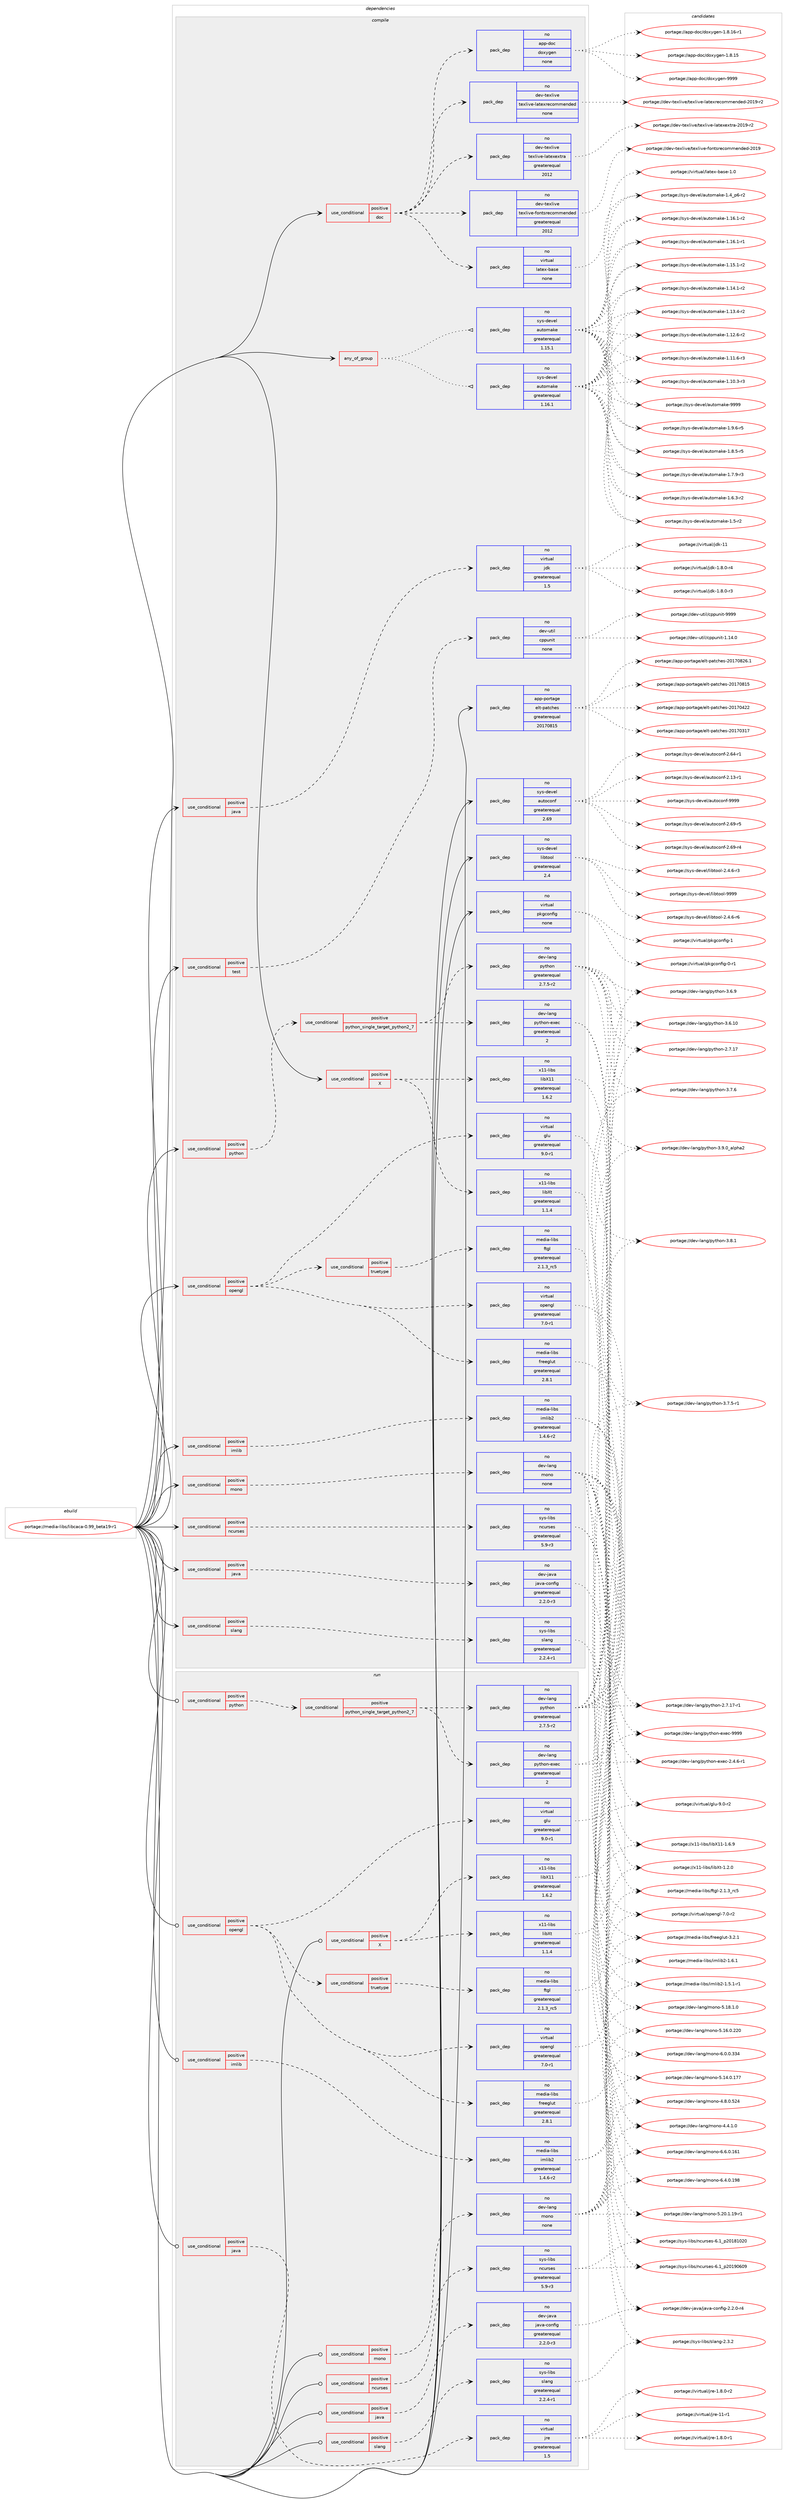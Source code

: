 digraph prolog {

# *************
# Graph options
# *************

newrank=true;
concentrate=true;
compound=true;
graph [rankdir=LR,fontname=Helvetica,fontsize=10,ranksep=1.5];#, ranksep=2.5, nodesep=0.2];
edge  [arrowhead=vee];
node  [fontname=Helvetica,fontsize=10];

# **********
# The ebuild
# **********

subgraph cluster_leftcol {
color=gray;
label=<<i>ebuild</i>>;
id [label="portage://media-libs/libcaca-0.99_beta19-r1", color=red, width=4, href="../media-libs/libcaca-0.99_beta19-r1.svg"];
}

# ****************
# The dependencies
# ****************

subgraph cluster_midcol {
color=gray;
label=<<i>dependencies</i>>;
subgraph cluster_compile {
fillcolor="#eeeeee";
style=filled;
label=<<i>compile</i>>;
subgraph any3139 {
dependency212380 [label=<<TABLE BORDER="0" CELLBORDER="1" CELLSPACING="0" CELLPADDING="4"><TR><TD CELLPADDING="10">any_of_group</TD></TR></TABLE>>, shape=none, color=red];subgraph pack160550 {
dependency212381 [label=<<TABLE BORDER="0" CELLBORDER="1" CELLSPACING="0" CELLPADDING="4" WIDTH="220"><TR><TD ROWSPAN="6" CELLPADDING="30">pack_dep</TD></TR><TR><TD WIDTH="110">no</TD></TR><TR><TD>sys-devel</TD></TR><TR><TD>automake</TD></TR><TR><TD>greaterequal</TD></TR><TR><TD>1.16.1</TD></TR></TABLE>>, shape=none, color=blue];
}
dependency212380:e -> dependency212381:w [weight=20,style="dotted",arrowhead="oinv"];
subgraph pack160551 {
dependency212382 [label=<<TABLE BORDER="0" CELLBORDER="1" CELLSPACING="0" CELLPADDING="4" WIDTH="220"><TR><TD ROWSPAN="6" CELLPADDING="30">pack_dep</TD></TR><TR><TD WIDTH="110">no</TD></TR><TR><TD>sys-devel</TD></TR><TR><TD>automake</TD></TR><TR><TD>greaterequal</TD></TR><TR><TD>1.15.1</TD></TR></TABLE>>, shape=none, color=blue];
}
dependency212380:e -> dependency212382:w [weight=20,style="dotted",arrowhead="oinv"];
}
id:e -> dependency212380:w [weight=20,style="solid",arrowhead="vee"];
subgraph cond48527 {
dependency212383 [label=<<TABLE BORDER="0" CELLBORDER="1" CELLSPACING="0" CELLPADDING="4"><TR><TD ROWSPAN="3" CELLPADDING="10">use_conditional</TD></TR><TR><TD>positive</TD></TR><TR><TD>X</TD></TR></TABLE>>, shape=none, color=red];
subgraph pack160552 {
dependency212384 [label=<<TABLE BORDER="0" CELLBORDER="1" CELLSPACING="0" CELLPADDING="4" WIDTH="220"><TR><TD ROWSPAN="6" CELLPADDING="30">pack_dep</TD></TR><TR><TD WIDTH="110">no</TD></TR><TR><TD>x11-libs</TD></TR><TR><TD>libX11</TD></TR><TR><TD>greaterequal</TD></TR><TR><TD>1.6.2</TD></TR></TABLE>>, shape=none, color=blue];
}
dependency212383:e -> dependency212384:w [weight=20,style="dashed",arrowhead="vee"];
subgraph pack160553 {
dependency212385 [label=<<TABLE BORDER="0" CELLBORDER="1" CELLSPACING="0" CELLPADDING="4" WIDTH="220"><TR><TD ROWSPAN="6" CELLPADDING="30">pack_dep</TD></TR><TR><TD WIDTH="110">no</TD></TR><TR><TD>x11-libs</TD></TR><TR><TD>libXt</TD></TR><TR><TD>greaterequal</TD></TR><TR><TD>1.1.4</TD></TR></TABLE>>, shape=none, color=blue];
}
dependency212383:e -> dependency212385:w [weight=20,style="dashed",arrowhead="vee"];
}
id:e -> dependency212383:w [weight=20,style="solid",arrowhead="vee"];
subgraph cond48528 {
dependency212386 [label=<<TABLE BORDER="0" CELLBORDER="1" CELLSPACING="0" CELLPADDING="4"><TR><TD ROWSPAN="3" CELLPADDING="10">use_conditional</TD></TR><TR><TD>positive</TD></TR><TR><TD>doc</TD></TR></TABLE>>, shape=none, color=red];
subgraph pack160554 {
dependency212387 [label=<<TABLE BORDER="0" CELLBORDER="1" CELLSPACING="0" CELLPADDING="4" WIDTH="220"><TR><TD ROWSPAN="6" CELLPADDING="30">pack_dep</TD></TR><TR><TD WIDTH="110">no</TD></TR><TR><TD>app-doc</TD></TR><TR><TD>doxygen</TD></TR><TR><TD>none</TD></TR><TR><TD></TD></TR></TABLE>>, shape=none, color=blue];
}
dependency212386:e -> dependency212387:w [weight=20,style="dashed",arrowhead="vee"];
subgraph pack160555 {
dependency212388 [label=<<TABLE BORDER="0" CELLBORDER="1" CELLSPACING="0" CELLPADDING="4" WIDTH="220"><TR><TD ROWSPAN="6" CELLPADDING="30">pack_dep</TD></TR><TR><TD WIDTH="110">no</TD></TR><TR><TD>virtual</TD></TR><TR><TD>latex-base</TD></TR><TR><TD>none</TD></TR><TR><TD></TD></TR></TABLE>>, shape=none, color=blue];
}
dependency212386:e -> dependency212388:w [weight=20,style="dashed",arrowhead="vee"];
subgraph pack160556 {
dependency212389 [label=<<TABLE BORDER="0" CELLBORDER="1" CELLSPACING="0" CELLPADDING="4" WIDTH="220"><TR><TD ROWSPAN="6" CELLPADDING="30">pack_dep</TD></TR><TR><TD WIDTH="110">no</TD></TR><TR><TD>dev-texlive</TD></TR><TR><TD>texlive-fontsrecommended</TD></TR><TR><TD>greaterequal</TD></TR><TR><TD>2012</TD></TR></TABLE>>, shape=none, color=blue];
}
dependency212386:e -> dependency212389:w [weight=20,style="dashed",arrowhead="vee"];
subgraph pack160557 {
dependency212390 [label=<<TABLE BORDER="0" CELLBORDER="1" CELLSPACING="0" CELLPADDING="4" WIDTH="220"><TR><TD ROWSPAN="6" CELLPADDING="30">pack_dep</TD></TR><TR><TD WIDTH="110">no</TD></TR><TR><TD>dev-texlive</TD></TR><TR><TD>texlive-latexextra</TD></TR><TR><TD>greaterequal</TD></TR><TR><TD>2012</TD></TR></TABLE>>, shape=none, color=blue];
}
dependency212386:e -> dependency212390:w [weight=20,style="dashed",arrowhead="vee"];
subgraph pack160558 {
dependency212391 [label=<<TABLE BORDER="0" CELLBORDER="1" CELLSPACING="0" CELLPADDING="4" WIDTH="220"><TR><TD ROWSPAN="6" CELLPADDING="30">pack_dep</TD></TR><TR><TD WIDTH="110">no</TD></TR><TR><TD>dev-texlive</TD></TR><TR><TD>texlive-latexrecommended</TD></TR><TR><TD>none</TD></TR><TR><TD></TD></TR></TABLE>>, shape=none, color=blue];
}
dependency212386:e -> dependency212391:w [weight=20,style="dashed",arrowhead="vee"];
}
id:e -> dependency212386:w [weight=20,style="solid",arrowhead="vee"];
subgraph cond48529 {
dependency212392 [label=<<TABLE BORDER="0" CELLBORDER="1" CELLSPACING="0" CELLPADDING="4"><TR><TD ROWSPAN="3" CELLPADDING="10">use_conditional</TD></TR><TR><TD>positive</TD></TR><TR><TD>imlib</TD></TR></TABLE>>, shape=none, color=red];
subgraph pack160559 {
dependency212393 [label=<<TABLE BORDER="0" CELLBORDER="1" CELLSPACING="0" CELLPADDING="4" WIDTH="220"><TR><TD ROWSPAN="6" CELLPADDING="30">pack_dep</TD></TR><TR><TD WIDTH="110">no</TD></TR><TR><TD>media-libs</TD></TR><TR><TD>imlib2</TD></TR><TR><TD>greaterequal</TD></TR><TR><TD>1.4.6-r2</TD></TR></TABLE>>, shape=none, color=blue];
}
dependency212392:e -> dependency212393:w [weight=20,style="dashed",arrowhead="vee"];
}
id:e -> dependency212392:w [weight=20,style="solid",arrowhead="vee"];
subgraph cond48530 {
dependency212394 [label=<<TABLE BORDER="0" CELLBORDER="1" CELLSPACING="0" CELLPADDING="4"><TR><TD ROWSPAN="3" CELLPADDING="10">use_conditional</TD></TR><TR><TD>positive</TD></TR><TR><TD>java</TD></TR></TABLE>>, shape=none, color=red];
subgraph pack160560 {
dependency212395 [label=<<TABLE BORDER="0" CELLBORDER="1" CELLSPACING="0" CELLPADDING="4" WIDTH="220"><TR><TD ROWSPAN="6" CELLPADDING="30">pack_dep</TD></TR><TR><TD WIDTH="110">no</TD></TR><TR><TD>dev-java</TD></TR><TR><TD>java-config</TD></TR><TR><TD>greaterequal</TD></TR><TR><TD>2.2.0-r3</TD></TR></TABLE>>, shape=none, color=blue];
}
dependency212394:e -> dependency212395:w [weight=20,style="dashed",arrowhead="vee"];
}
id:e -> dependency212394:w [weight=20,style="solid",arrowhead="vee"];
subgraph cond48531 {
dependency212396 [label=<<TABLE BORDER="0" CELLBORDER="1" CELLSPACING="0" CELLPADDING="4"><TR><TD ROWSPAN="3" CELLPADDING="10">use_conditional</TD></TR><TR><TD>positive</TD></TR><TR><TD>java</TD></TR></TABLE>>, shape=none, color=red];
subgraph pack160561 {
dependency212397 [label=<<TABLE BORDER="0" CELLBORDER="1" CELLSPACING="0" CELLPADDING="4" WIDTH="220"><TR><TD ROWSPAN="6" CELLPADDING="30">pack_dep</TD></TR><TR><TD WIDTH="110">no</TD></TR><TR><TD>virtual</TD></TR><TR><TD>jdk</TD></TR><TR><TD>greaterequal</TD></TR><TR><TD>1.5</TD></TR></TABLE>>, shape=none, color=blue];
}
dependency212396:e -> dependency212397:w [weight=20,style="dashed",arrowhead="vee"];
}
id:e -> dependency212396:w [weight=20,style="solid",arrowhead="vee"];
subgraph cond48532 {
dependency212398 [label=<<TABLE BORDER="0" CELLBORDER="1" CELLSPACING="0" CELLPADDING="4"><TR><TD ROWSPAN="3" CELLPADDING="10">use_conditional</TD></TR><TR><TD>positive</TD></TR><TR><TD>mono</TD></TR></TABLE>>, shape=none, color=red];
subgraph pack160562 {
dependency212399 [label=<<TABLE BORDER="0" CELLBORDER="1" CELLSPACING="0" CELLPADDING="4" WIDTH="220"><TR><TD ROWSPAN="6" CELLPADDING="30">pack_dep</TD></TR><TR><TD WIDTH="110">no</TD></TR><TR><TD>dev-lang</TD></TR><TR><TD>mono</TD></TR><TR><TD>none</TD></TR><TR><TD></TD></TR></TABLE>>, shape=none, color=blue];
}
dependency212398:e -> dependency212399:w [weight=20,style="dashed",arrowhead="vee"];
}
id:e -> dependency212398:w [weight=20,style="solid",arrowhead="vee"];
subgraph cond48533 {
dependency212400 [label=<<TABLE BORDER="0" CELLBORDER="1" CELLSPACING="0" CELLPADDING="4"><TR><TD ROWSPAN="3" CELLPADDING="10">use_conditional</TD></TR><TR><TD>positive</TD></TR><TR><TD>ncurses</TD></TR></TABLE>>, shape=none, color=red];
subgraph pack160563 {
dependency212401 [label=<<TABLE BORDER="0" CELLBORDER="1" CELLSPACING="0" CELLPADDING="4" WIDTH="220"><TR><TD ROWSPAN="6" CELLPADDING="30">pack_dep</TD></TR><TR><TD WIDTH="110">no</TD></TR><TR><TD>sys-libs</TD></TR><TR><TD>ncurses</TD></TR><TR><TD>greaterequal</TD></TR><TR><TD>5.9-r3</TD></TR></TABLE>>, shape=none, color=blue];
}
dependency212400:e -> dependency212401:w [weight=20,style="dashed",arrowhead="vee"];
}
id:e -> dependency212400:w [weight=20,style="solid",arrowhead="vee"];
subgraph cond48534 {
dependency212402 [label=<<TABLE BORDER="0" CELLBORDER="1" CELLSPACING="0" CELLPADDING="4"><TR><TD ROWSPAN="3" CELLPADDING="10">use_conditional</TD></TR><TR><TD>positive</TD></TR><TR><TD>opengl</TD></TR></TABLE>>, shape=none, color=red];
subgraph pack160564 {
dependency212403 [label=<<TABLE BORDER="0" CELLBORDER="1" CELLSPACING="0" CELLPADDING="4" WIDTH="220"><TR><TD ROWSPAN="6" CELLPADDING="30">pack_dep</TD></TR><TR><TD WIDTH="110">no</TD></TR><TR><TD>virtual</TD></TR><TR><TD>glu</TD></TR><TR><TD>greaterequal</TD></TR><TR><TD>9.0-r1</TD></TR></TABLE>>, shape=none, color=blue];
}
dependency212402:e -> dependency212403:w [weight=20,style="dashed",arrowhead="vee"];
subgraph pack160565 {
dependency212404 [label=<<TABLE BORDER="0" CELLBORDER="1" CELLSPACING="0" CELLPADDING="4" WIDTH="220"><TR><TD ROWSPAN="6" CELLPADDING="30">pack_dep</TD></TR><TR><TD WIDTH="110">no</TD></TR><TR><TD>virtual</TD></TR><TR><TD>opengl</TD></TR><TR><TD>greaterequal</TD></TR><TR><TD>7.0-r1</TD></TR></TABLE>>, shape=none, color=blue];
}
dependency212402:e -> dependency212404:w [weight=20,style="dashed",arrowhead="vee"];
subgraph pack160566 {
dependency212405 [label=<<TABLE BORDER="0" CELLBORDER="1" CELLSPACING="0" CELLPADDING="4" WIDTH="220"><TR><TD ROWSPAN="6" CELLPADDING="30">pack_dep</TD></TR><TR><TD WIDTH="110">no</TD></TR><TR><TD>media-libs</TD></TR><TR><TD>freeglut</TD></TR><TR><TD>greaterequal</TD></TR><TR><TD>2.8.1</TD></TR></TABLE>>, shape=none, color=blue];
}
dependency212402:e -> dependency212405:w [weight=20,style="dashed",arrowhead="vee"];
subgraph cond48535 {
dependency212406 [label=<<TABLE BORDER="0" CELLBORDER="1" CELLSPACING="0" CELLPADDING="4"><TR><TD ROWSPAN="3" CELLPADDING="10">use_conditional</TD></TR><TR><TD>positive</TD></TR><TR><TD>truetype</TD></TR></TABLE>>, shape=none, color=red];
subgraph pack160567 {
dependency212407 [label=<<TABLE BORDER="0" CELLBORDER="1" CELLSPACING="0" CELLPADDING="4" WIDTH="220"><TR><TD ROWSPAN="6" CELLPADDING="30">pack_dep</TD></TR><TR><TD WIDTH="110">no</TD></TR><TR><TD>media-libs</TD></TR><TR><TD>ftgl</TD></TR><TR><TD>greaterequal</TD></TR><TR><TD>2.1.3_rc5</TD></TR></TABLE>>, shape=none, color=blue];
}
dependency212406:e -> dependency212407:w [weight=20,style="dashed",arrowhead="vee"];
}
dependency212402:e -> dependency212406:w [weight=20,style="dashed",arrowhead="vee"];
}
id:e -> dependency212402:w [weight=20,style="solid",arrowhead="vee"];
subgraph cond48536 {
dependency212408 [label=<<TABLE BORDER="0" CELLBORDER="1" CELLSPACING="0" CELLPADDING="4"><TR><TD ROWSPAN="3" CELLPADDING="10">use_conditional</TD></TR><TR><TD>positive</TD></TR><TR><TD>python</TD></TR></TABLE>>, shape=none, color=red];
subgraph cond48537 {
dependency212409 [label=<<TABLE BORDER="0" CELLBORDER="1" CELLSPACING="0" CELLPADDING="4"><TR><TD ROWSPAN="3" CELLPADDING="10">use_conditional</TD></TR><TR><TD>positive</TD></TR><TR><TD>python_single_target_python2_7</TD></TR></TABLE>>, shape=none, color=red];
subgraph pack160568 {
dependency212410 [label=<<TABLE BORDER="0" CELLBORDER="1" CELLSPACING="0" CELLPADDING="4" WIDTH="220"><TR><TD ROWSPAN="6" CELLPADDING="30">pack_dep</TD></TR><TR><TD WIDTH="110">no</TD></TR><TR><TD>dev-lang</TD></TR><TR><TD>python</TD></TR><TR><TD>greaterequal</TD></TR><TR><TD>2.7.5-r2</TD></TR></TABLE>>, shape=none, color=blue];
}
dependency212409:e -> dependency212410:w [weight=20,style="dashed",arrowhead="vee"];
subgraph pack160569 {
dependency212411 [label=<<TABLE BORDER="0" CELLBORDER="1" CELLSPACING="0" CELLPADDING="4" WIDTH="220"><TR><TD ROWSPAN="6" CELLPADDING="30">pack_dep</TD></TR><TR><TD WIDTH="110">no</TD></TR><TR><TD>dev-lang</TD></TR><TR><TD>python-exec</TD></TR><TR><TD>greaterequal</TD></TR><TR><TD>2</TD></TR></TABLE>>, shape=none, color=blue];
}
dependency212409:e -> dependency212411:w [weight=20,style="dashed",arrowhead="vee"];
}
dependency212408:e -> dependency212409:w [weight=20,style="dashed",arrowhead="vee"];
}
id:e -> dependency212408:w [weight=20,style="solid",arrowhead="vee"];
subgraph cond48538 {
dependency212412 [label=<<TABLE BORDER="0" CELLBORDER="1" CELLSPACING="0" CELLPADDING="4"><TR><TD ROWSPAN="3" CELLPADDING="10">use_conditional</TD></TR><TR><TD>positive</TD></TR><TR><TD>slang</TD></TR></TABLE>>, shape=none, color=red];
subgraph pack160570 {
dependency212413 [label=<<TABLE BORDER="0" CELLBORDER="1" CELLSPACING="0" CELLPADDING="4" WIDTH="220"><TR><TD ROWSPAN="6" CELLPADDING="30">pack_dep</TD></TR><TR><TD WIDTH="110">no</TD></TR><TR><TD>sys-libs</TD></TR><TR><TD>slang</TD></TR><TR><TD>greaterequal</TD></TR><TR><TD>2.2.4-r1</TD></TR></TABLE>>, shape=none, color=blue];
}
dependency212412:e -> dependency212413:w [weight=20,style="dashed",arrowhead="vee"];
}
id:e -> dependency212412:w [weight=20,style="solid",arrowhead="vee"];
subgraph cond48539 {
dependency212414 [label=<<TABLE BORDER="0" CELLBORDER="1" CELLSPACING="0" CELLPADDING="4"><TR><TD ROWSPAN="3" CELLPADDING="10">use_conditional</TD></TR><TR><TD>positive</TD></TR><TR><TD>test</TD></TR></TABLE>>, shape=none, color=red];
subgraph pack160571 {
dependency212415 [label=<<TABLE BORDER="0" CELLBORDER="1" CELLSPACING="0" CELLPADDING="4" WIDTH="220"><TR><TD ROWSPAN="6" CELLPADDING="30">pack_dep</TD></TR><TR><TD WIDTH="110">no</TD></TR><TR><TD>dev-util</TD></TR><TR><TD>cppunit</TD></TR><TR><TD>none</TD></TR><TR><TD></TD></TR></TABLE>>, shape=none, color=blue];
}
dependency212414:e -> dependency212415:w [weight=20,style="dashed",arrowhead="vee"];
}
id:e -> dependency212414:w [weight=20,style="solid",arrowhead="vee"];
subgraph pack160572 {
dependency212416 [label=<<TABLE BORDER="0" CELLBORDER="1" CELLSPACING="0" CELLPADDING="4" WIDTH="220"><TR><TD ROWSPAN="6" CELLPADDING="30">pack_dep</TD></TR><TR><TD WIDTH="110">no</TD></TR><TR><TD>app-portage</TD></TR><TR><TD>elt-patches</TD></TR><TR><TD>greaterequal</TD></TR><TR><TD>20170815</TD></TR></TABLE>>, shape=none, color=blue];
}
id:e -> dependency212416:w [weight=20,style="solid",arrowhead="vee"];
subgraph pack160573 {
dependency212417 [label=<<TABLE BORDER="0" CELLBORDER="1" CELLSPACING="0" CELLPADDING="4" WIDTH="220"><TR><TD ROWSPAN="6" CELLPADDING="30">pack_dep</TD></TR><TR><TD WIDTH="110">no</TD></TR><TR><TD>sys-devel</TD></TR><TR><TD>autoconf</TD></TR><TR><TD>greaterequal</TD></TR><TR><TD>2.69</TD></TR></TABLE>>, shape=none, color=blue];
}
id:e -> dependency212417:w [weight=20,style="solid",arrowhead="vee"];
subgraph pack160574 {
dependency212418 [label=<<TABLE BORDER="0" CELLBORDER="1" CELLSPACING="0" CELLPADDING="4" WIDTH="220"><TR><TD ROWSPAN="6" CELLPADDING="30">pack_dep</TD></TR><TR><TD WIDTH="110">no</TD></TR><TR><TD>sys-devel</TD></TR><TR><TD>libtool</TD></TR><TR><TD>greaterequal</TD></TR><TR><TD>2.4</TD></TR></TABLE>>, shape=none, color=blue];
}
id:e -> dependency212418:w [weight=20,style="solid",arrowhead="vee"];
subgraph pack160575 {
dependency212419 [label=<<TABLE BORDER="0" CELLBORDER="1" CELLSPACING="0" CELLPADDING="4" WIDTH="220"><TR><TD ROWSPAN="6" CELLPADDING="30">pack_dep</TD></TR><TR><TD WIDTH="110">no</TD></TR><TR><TD>virtual</TD></TR><TR><TD>pkgconfig</TD></TR><TR><TD>none</TD></TR><TR><TD></TD></TR></TABLE>>, shape=none, color=blue];
}
id:e -> dependency212419:w [weight=20,style="solid",arrowhead="vee"];
}
subgraph cluster_compileandrun {
fillcolor="#eeeeee";
style=filled;
label=<<i>compile and run</i>>;
}
subgraph cluster_run {
fillcolor="#eeeeee";
style=filled;
label=<<i>run</i>>;
subgraph cond48540 {
dependency212420 [label=<<TABLE BORDER="0" CELLBORDER="1" CELLSPACING="0" CELLPADDING="4"><TR><TD ROWSPAN="3" CELLPADDING="10">use_conditional</TD></TR><TR><TD>positive</TD></TR><TR><TD>X</TD></TR></TABLE>>, shape=none, color=red];
subgraph pack160576 {
dependency212421 [label=<<TABLE BORDER="0" CELLBORDER="1" CELLSPACING="0" CELLPADDING="4" WIDTH="220"><TR><TD ROWSPAN="6" CELLPADDING="30">pack_dep</TD></TR><TR><TD WIDTH="110">no</TD></TR><TR><TD>x11-libs</TD></TR><TR><TD>libX11</TD></TR><TR><TD>greaterequal</TD></TR><TR><TD>1.6.2</TD></TR></TABLE>>, shape=none, color=blue];
}
dependency212420:e -> dependency212421:w [weight=20,style="dashed",arrowhead="vee"];
subgraph pack160577 {
dependency212422 [label=<<TABLE BORDER="0" CELLBORDER="1" CELLSPACING="0" CELLPADDING="4" WIDTH="220"><TR><TD ROWSPAN="6" CELLPADDING="30">pack_dep</TD></TR><TR><TD WIDTH="110">no</TD></TR><TR><TD>x11-libs</TD></TR><TR><TD>libXt</TD></TR><TR><TD>greaterequal</TD></TR><TR><TD>1.1.4</TD></TR></TABLE>>, shape=none, color=blue];
}
dependency212420:e -> dependency212422:w [weight=20,style="dashed",arrowhead="vee"];
}
id:e -> dependency212420:w [weight=20,style="solid",arrowhead="odot"];
subgraph cond48541 {
dependency212423 [label=<<TABLE BORDER="0" CELLBORDER="1" CELLSPACING="0" CELLPADDING="4"><TR><TD ROWSPAN="3" CELLPADDING="10">use_conditional</TD></TR><TR><TD>positive</TD></TR><TR><TD>imlib</TD></TR></TABLE>>, shape=none, color=red];
subgraph pack160578 {
dependency212424 [label=<<TABLE BORDER="0" CELLBORDER="1" CELLSPACING="0" CELLPADDING="4" WIDTH="220"><TR><TD ROWSPAN="6" CELLPADDING="30">pack_dep</TD></TR><TR><TD WIDTH="110">no</TD></TR><TR><TD>media-libs</TD></TR><TR><TD>imlib2</TD></TR><TR><TD>greaterequal</TD></TR><TR><TD>1.4.6-r2</TD></TR></TABLE>>, shape=none, color=blue];
}
dependency212423:e -> dependency212424:w [weight=20,style="dashed",arrowhead="vee"];
}
id:e -> dependency212423:w [weight=20,style="solid",arrowhead="odot"];
subgraph cond48542 {
dependency212425 [label=<<TABLE BORDER="0" CELLBORDER="1" CELLSPACING="0" CELLPADDING="4"><TR><TD ROWSPAN="3" CELLPADDING="10">use_conditional</TD></TR><TR><TD>positive</TD></TR><TR><TD>java</TD></TR></TABLE>>, shape=none, color=red];
subgraph pack160579 {
dependency212426 [label=<<TABLE BORDER="0" CELLBORDER="1" CELLSPACING="0" CELLPADDING="4" WIDTH="220"><TR><TD ROWSPAN="6" CELLPADDING="30">pack_dep</TD></TR><TR><TD WIDTH="110">no</TD></TR><TR><TD>dev-java</TD></TR><TR><TD>java-config</TD></TR><TR><TD>greaterequal</TD></TR><TR><TD>2.2.0-r3</TD></TR></TABLE>>, shape=none, color=blue];
}
dependency212425:e -> dependency212426:w [weight=20,style="dashed",arrowhead="vee"];
}
id:e -> dependency212425:w [weight=20,style="solid",arrowhead="odot"];
subgraph cond48543 {
dependency212427 [label=<<TABLE BORDER="0" CELLBORDER="1" CELLSPACING="0" CELLPADDING="4"><TR><TD ROWSPAN="3" CELLPADDING="10">use_conditional</TD></TR><TR><TD>positive</TD></TR><TR><TD>java</TD></TR></TABLE>>, shape=none, color=red];
subgraph pack160580 {
dependency212428 [label=<<TABLE BORDER="0" CELLBORDER="1" CELLSPACING="0" CELLPADDING="4" WIDTH="220"><TR><TD ROWSPAN="6" CELLPADDING="30">pack_dep</TD></TR><TR><TD WIDTH="110">no</TD></TR><TR><TD>virtual</TD></TR><TR><TD>jre</TD></TR><TR><TD>greaterequal</TD></TR><TR><TD>1.5</TD></TR></TABLE>>, shape=none, color=blue];
}
dependency212427:e -> dependency212428:w [weight=20,style="dashed",arrowhead="vee"];
}
id:e -> dependency212427:w [weight=20,style="solid",arrowhead="odot"];
subgraph cond48544 {
dependency212429 [label=<<TABLE BORDER="0" CELLBORDER="1" CELLSPACING="0" CELLPADDING="4"><TR><TD ROWSPAN="3" CELLPADDING="10">use_conditional</TD></TR><TR><TD>positive</TD></TR><TR><TD>mono</TD></TR></TABLE>>, shape=none, color=red];
subgraph pack160581 {
dependency212430 [label=<<TABLE BORDER="0" CELLBORDER="1" CELLSPACING="0" CELLPADDING="4" WIDTH="220"><TR><TD ROWSPAN="6" CELLPADDING="30">pack_dep</TD></TR><TR><TD WIDTH="110">no</TD></TR><TR><TD>dev-lang</TD></TR><TR><TD>mono</TD></TR><TR><TD>none</TD></TR><TR><TD></TD></TR></TABLE>>, shape=none, color=blue];
}
dependency212429:e -> dependency212430:w [weight=20,style="dashed",arrowhead="vee"];
}
id:e -> dependency212429:w [weight=20,style="solid",arrowhead="odot"];
subgraph cond48545 {
dependency212431 [label=<<TABLE BORDER="0" CELLBORDER="1" CELLSPACING="0" CELLPADDING="4"><TR><TD ROWSPAN="3" CELLPADDING="10">use_conditional</TD></TR><TR><TD>positive</TD></TR><TR><TD>ncurses</TD></TR></TABLE>>, shape=none, color=red];
subgraph pack160582 {
dependency212432 [label=<<TABLE BORDER="0" CELLBORDER="1" CELLSPACING="0" CELLPADDING="4" WIDTH="220"><TR><TD ROWSPAN="6" CELLPADDING="30">pack_dep</TD></TR><TR><TD WIDTH="110">no</TD></TR><TR><TD>sys-libs</TD></TR><TR><TD>ncurses</TD></TR><TR><TD>greaterequal</TD></TR><TR><TD>5.9-r3</TD></TR></TABLE>>, shape=none, color=blue];
}
dependency212431:e -> dependency212432:w [weight=20,style="dashed",arrowhead="vee"];
}
id:e -> dependency212431:w [weight=20,style="solid",arrowhead="odot"];
subgraph cond48546 {
dependency212433 [label=<<TABLE BORDER="0" CELLBORDER="1" CELLSPACING="0" CELLPADDING="4"><TR><TD ROWSPAN="3" CELLPADDING="10">use_conditional</TD></TR><TR><TD>positive</TD></TR><TR><TD>opengl</TD></TR></TABLE>>, shape=none, color=red];
subgraph pack160583 {
dependency212434 [label=<<TABLE BORDER="0" CELLBORDER="1" CELLSPACING="0" CELLPADDING="4" WIDTH="220"><TR><TD ROWSPAN="6" CELLPADDING="30">pack_dep</TD></TR><TR><TD WIDTH="110">no</TD></TR><TR><TD>virtual</TD></TR><TR><TD>glu</TD></TR><TR><TD>greaterequal</TD></TR><TR><TD>9.0-r1</TD></TR></TABLE>>, shape=none, color=blue];
}
dependency212433:e -> dependency212434:w [weight=20,style="dashed",arrowhead="vee"];
subgraph pack160584 {
dependency212435 [label=<<TABLE BORDER="0" CELLBORDER="1" CELLSPACING="0" CELLPADDING="4" WIDTH="220"><TR><TD ROWSPAN="6" CELLPADDING="30">pack_dep</TD></TR><TR><TD WIDTH="110">no</TD></TR><TR><TD>virtual</TD></TR><TR><TD>opengl</TD></TR><TR><TD>greaterequal</TD></TR><TR><TD>7.0-r1</TD></TR></TABLE>>, shape=none, color=blue];
}
dependency212433:e -> dependency212435:w [weight=20,style="dashed",arrowhead="vee"];
subgraph pack160585 {
dependency212436 [label=<<TABLE BORDER="0" CELLBORDER="1" CELLSPACING="0" CELLPADDING="4" WIDTH="220"><TR><TD ROWSPAN="6" CELLPADDING="30">pack_dep</TD></TR><TR><TD WIDTH="110">no</TD></TR><TR><TD>media-libs</TD></TR><TR><TD>freeglut</TD></TR><TR><TD>greaterequal</TD></TR><TR><TD>2.8.1</TD></TR></TABLE>>, shape=none, color=blue];
}
dependency212433:e -> dependency212436:w [weight=20,style="dashed",arrowhead="vee"];
subgraph cond48547 {
dependency212437 [label=<<TABLE BORDER="0" CELLBORDER="1" CELLSPACING="0" CELLPADDING="4"><TR><TD ROWSPAN="3" CELLPADDING="10">use_conditional</TD></TR><TR><TD>positive</TD></TR><TR><TD>truetype</TD></TR></TABLE>>, shape=none, color=red];
subgraph pack160586 {
dependency212438 [label=<<TABLE BORDER="0" CELLBORDER="1" CELLSPACING="0" CELLPADDING="4" WIDTH="220"><TR><TD ROWSPAN="6" CELLPADDING="30">pack_dep</TD></TR><TR><TD WIDTH="110">no</TD></TR><TR><TD>media-libs</TD></TR><TR><TD>ftgl</TD></TR><TR><TD>greaterequal</TD></TR><TR><TD>2.1.3_rc5</TD></TR></TABLE>>, shape=none, color=blue];
}
dependency212437:e -> dependency212438:w [weight=20,style="dashed",arrowhead="vee"];
}
dependency212433:e -> dependency212437:w [weight=20,style="dashed",arrowhead="vee"];
}
id:e -> dependency212433:w [weight=20,style="solid",arrowhead="odot"];
subgraph cond48548 {
dependency212439 [label=<<TABLE BORDER="0" CELLBORDER="1" CELLSPACING="0" CELLPADDING="4"><TR><TD ROWSPAN="3" CELLPADDING="10">use_conditional</TD></TR><TR><TD>positive</TD></TR><TR><TD>python</TD></TR></TABLE>>, shape=none, color=red];
subgraph cond48549 {
dependency212440 [label=<<TABLE BORDER="0" CELLBORDER="1" CELLSPACING="0" CELLPADDING="4"><TR><TD ROWSPAN="3" CELLPADDING="10">use_conditional</TD></TR><TR><TD>positive</TD></TR><TR><TD>python_single_target_python2_7</TD></TR></TABLE>>, shape=none, color=red];
subgraph pack160587 {
dependency212441 [label=<<TABLE BORDER="0" CELLBORDER="1" CELLSPACING="0" CELLPADDING="4" WIDTH="220"><TR><TD ROWSPAN="6" CELLPADDING="30">pack_dep</TD></TR><TR><TD WIDTH="110">no</TD></TR><TR><TD>dev-lang</TD></TR><TR><TD>python</TD></TR><TR><TD>greaterequal</TD></TR><TR><TD>2.7.5-r2</TD></TR></TABLE>>, shape=none, color=blue];
}
dependency212440:e -> dependency212441:w [weight=20,style="dashed",arrowhead="vee"];
subgraph pack160588 {
dependency212442 [label=<<TABLE BORDER="0" CELLBORDER="1" CELLSPACING="0" CELLPADDING="4" WIDTH="220"><TR><TD ROWSPAN="6" CELLPADDING="30">pack_dep</TD></TR><TR><TD WIDTH="110">no</TD></TR><TR><TD>dev-lang</TD></TR><TR><TD>python-exec</TD></TR><TR><TD>greaterequal</TD></TR><TR><TD>2</TD></TR></TABLE>>, shape=none, color=blue];
}
dependency212440:e -> dependency212442:w [weight=20,style="dashed",arrowhead="vee"];
}
dependency212439:e -> dependency212440:w [weight=20,style="dashed",arrowhead="vee"];
}
id:e -> dependency212439:w [weight=20,style="solid",arrowhead="odot"];
subgraph cond48550 {
dependency212443 [label=<<TABLE BORDER="0" CELLBORDER="1" CELLSPACING="0" CELLPADDING="4"><TR><TD ROWSPAN="3" CELLPADDING="10">use_conditional</TD></TR><TR><TD>positive</TD></TR><TR><TD>slang</TD></TR></TABLE>>, shape=none, color=red];
subgraph pack160589 {
dependency212444 [label=<<TABLE BORDER="0" CELLBORDER="1" CELLSPACING="0" CELLPADDING="4" WIDTH="220"><TR><TD ROWSPAN="6" CELLPADDING="30">pack_dep</TD></TR><TR><TD WIDTH="110">no</TD></TR><TR><TD>sys-libs</TD></TR><TR><TD>slang</TD></TR><TR><TD>greaterequal</TD></TR><TR><TD>2.2.4-r1</TD></TR></TABLE>>, shape=none, color=blue];
}
dependency212443:e -> dependency212444:w [weight=20,style="dashed",arrowhead="vee"];
}
id:e -> dependency212443:w [weight=20,style="solid",arrowhead="odot"];
}
}

# **************
# The candidates
# **************

subgraph cluster_choices {
rank=same;
color=gray;
label=<<i>candidates</i>>;

subgraph choice160550 {
color=black;
nodesep=1;
choice115121115451001011181011084797117116111109971071014557575757 [label="portage://sys-devel/automake-9999", color=red, width=4,href="../sys-devel/automake-9999.svg"];
choice115121115451001011181011084797117116111109971071014549465746544511453 [label="portage://sys-devel/automake-1.9.6-r5", color=red, width=4,href="../sys-devel/automake-1.9.6-r5.svg"];
choice115121115451001011181011084797117116111109971071014549465646534511453 [label="portage://sys-devel/automake-1.8.5-r5", color=red, width=4,href="../sys-devel/automake-1.8.5-r5.svg"];
choice115121115451001011181011084797117116111109971071014549465546574511451 [label="portage://sys-devel/automake-1.7.9-r3", color=red, width=4,href="../sys-devel/automake-1.7.9-r3.svg"];
choice115121115451001011181011084797117116111109971071014549465446514511450 [label="portage://sys-devel/automake-1.6.3-r2", color=red, width=4,href="../sys-devel/automake-1.6.3-r2.svg"];
choice11512111545100101118101108479711711611110997107101454946534511450 [label="portage://sys-devel/automake-1.5-r2", color=red, width=4,href="../sys-devel/automake-1.5-r2.svg"];
choice115121115451001011181011084797117116111109971071014549465295112544511450 [label="portage://sys-devel/automake-1.4_p6-r2", color=red, width=4,href="../sys-devel/automake-1.4_p6-r2.svg"];
choice11512111545100101118101108479711711611110997107101454946495446494511450 [label="portage://sys-devel/automake-1.16.1-r2", color=red, width=4,href="../sys-devel/automake-1.16.1-r2.svg"];
choice11512111545100101118101108479711711611110997107101454946495446494511449 [label="portage://sys-devel/automake-1.16.1-r1", color=red, width=4,href="../sys-devel/automake-1.16.1-r1.svg"];
choice11512111545100101118101108479711711611110997107101454946495346494511450 [label="portage://sys-devel/automake-1.15.1-r2", color=red, width=4,href="../sys-devel/automake-1.15.1-r2.svg"];
choice11512111545100101118101108479711711611110997107101454946495246494511450 [label="portage://sys-devel/automake-1.14.1-r2", color=red, width=4,href="../sys-devel/automake-1.14.1-r2.svg"];
choice11512111545100101118101108479711711611110997107101454946495146524511450 [label="portage://sys-devel/automake-1.13.4-r2", color=red, width=4,href="../sys-devel/automake-1.13.4-r2.svg"];
choice11512111545100101118101108479711711611110997107101454946495046544511450 [label="portage://sys-devel/automake-1.12.6-r2", color=red, width=4,href="../sys-devel/automake-1.12.6-r2.svg"];
choice11512111545100101118101108479711711611110997107101454946494946544511451 [label="portage://sys-devel/automake-1.11.6-r3", color=red, width=4,href="../sys-devel/automake-1.11.6-r3.svg"];
choice11512111545100101118101108479711711611110997107101454946494846514511451 [label="portage://sys-devel/automake-1.10.3-r3", color=red, width=4,href="../sys-devel/automake-1.10.3-r3.svg"];
dependency212381:e -> choice115121115451001011181011084797117116111109971071014557575757:w [style=dotted,weight="100"];
dependency212381:e -> choice115121115451001011181011084797117116111109971071014549465746544511453:w [style=dotted,weight="100"];
dependency212381:e -> choice115121115451001011181011084797117116111109971071014549465646534511453:w [style=dotted,weight="100"];
dependency212381:e -> choice115121115451001011181011084797117116111109971071014549465546574511451:w [style=dotted,weight="100"];
dependency212381:e -> choice115121115451001011181011084797117116111109971071014549465446514511450:w [style=dotted,weight="100"];
dependency212381:e -> choice11512111545100101118101108479711711611110997107101454946534511450:w [style=dotted,weight="100"];
dependency212381:e -> choice115121115451001011181011084797117116111109971071014549465295112544511450:w [style=dotted,weight="100"];
dependency212381:e -> choice11512111545100101118101108479711711611110997107101454946495446494511450:w [style=dotted,weight="100"];
dependency212381:e -> choice11512111545100101118101108479711711611110997107101454946495446494511449:w [style=dotted,weight="100"];
dependency212381:e -> choice11512111545100101118101108479711711611110997107101454946495346494511450:w [style=dotted,weight="100"];
dependency212381:e -> choice11512111545100101118101108479711711611110997107101454946495246494511450:w [style=dotted,weight="100"];
dependency212381:e -> choice11512111545100101118101108479711711611110997107101454946495146524511450:w [style=dotted,weight="100"];
dependency212381:e -> choice11512111545100101118101108479711711611110997107101454946495046544511450:w [style=dotted,weight="100"];
dependency212381:e -> choice11512111545100101118101108479711711611110997107101454946494946544511451:w [style=dotted,weight="100"];
dependency212381:e -> choice11512111545100101118101108479711711611110997107101454946494846514511451:w [style=dotted,weight="100"];
}
subgraph choice160551 {
color=black;
nodesep=1;
choice115121115451001011181011084797117116111109971071014557575757 [label="portage://sys-devel/automake-9999", color=red, width=4,href="../sys-devel/automake-9999.svg"];
choice115121115451001011181011084797117116111109971071014549465746544511453 [label="portage://sys-devel/automake-1.9.6-r5", color=red, width=4,href="../sys-devel/automake-1.9.6-r5.svg"];
choice115121115451001011181011084797117116111109971071014549465646534511453 [label="portage://sys-devel/automake-1.8.5-r5", color=red, width=4,href="../sys-devel/automake-1.8.5-r5.svg"];
choice115121115451001011181011084797117116111109971071014549465546574511451 [label="portage://sys-devel/automake-1.7.9-r3", color=red, width=4,href="../sys-devel/automake-1.7.9-r3.svg"];
choice115121115451001011181011084797117116111109971071014549465446514511450 [label="portage://sys-devel/automake-1.6.3-r2", color=red, width=4,href="../sys-devel/automake-1.6.3-r2.svg"];
choice11512111545100101118101108479711711611110997107101454946534511450 [label="portage://sys-devel/automake-1.5-r2", color=red, width=4,href="../sys-devel/automake-1.5-r2.svg"];
choice115121115451001011181011084797117116111109971071014549465295112544511450 [label="portage://sys-devel/automake-1.4_p6-r2", color=red, width=4,href="../sys-devel/automake-1.4_p6-r2.svg"];
choice11512111545100101118101108479711711611110997107101454946495446494511450 [label="portage://sys-devel/automake-1.16.1-r2", color=red, width=4,href="../sys-devel/automake-1.16.1-r2.svg"];
choice11512111545100101118101108479711711611110997107101454946495446494511449 [label="portage://sys-devel/automake-1.16.1-r1", color=red, width=4,href="../sys-devel/automake-1.16.1-r1.svg"];
choice11512111545100101118101108479711711611110997107101454946495346494511450 [label="portage://sys-devel/automake-1.15.1-r2", color=red, width=4,href="../sys-devel/automake-1.15.1-r2.svg"];
choice11512111545100101118101108479711711611110997107101454946495246494511450 [label="portage://sys-devel/automake-1.14.1-r2", color=red, width=4,href="../sys-devel/automake-1.14.1-r2.svg"];
choice11512111545100101118101108479711711611110997107101454946495146524511450 [label="portage://sys-devel/automake-1.13.4-r2", color=red, width=4,href="../sys-devel/automake-1.13.4-r2.svg"];
choice11512111545100101118101108479711711611110997107101454946495046544511450 [label="portage://sys-devel/automake-1.12.6-r2", color=red, width=4,href="../sys-devel/automake-1.12.6-r2.svg"];
choice11512111545100101118101108479711711611110997107101454946494946544511451 [label="portage://sys-devel/automake-1.11.6-r3", color=red, width=4,href="../sys-devel/automake-1.11.6-r3.svg"];
choice11512111545100101118101108479711711611110997107101454946494846514511451 [label="portage://sys-devel/automake-1.10.3-r3", color=red, width=4,href="../sys-devel/automake-1.10.3-r3.svg"];
dependency212382:e -> choice115121115451001011181011084797117116111109971071014557575757:w [style=dotted,weight="100"];
dependency212382:e -> choice115121115451001011181011084797117116111109971071014549465746544511453:w [style=dotted,weight="100"];
dependency212382:e -> choice115121115451001011181011084797117116111109971071014549465646534511453:w [style=dotted,weight="100"];
dependency212382:e -> choice115121115451001011181011084797117116111109971071014549465546574511451:w [style=dotted,weight="100"];
dependency212382:e -> choice115121115451001011181011084797117116111109971071014549465446514511450:w [style=dotted,weight="100"];
dependency212382:e -> choice11512111545100101118101108479711711611110997107101454946534511450:w [style=dotted,weight="100"];
dependency212382:e -> choice115121115451001011181011084797117116111109971071014549465295112544511450:w [style=dotted,weight="100"];
dependency212382:e -> choice11512111545100101118101108479711711611110997107101454946495446494511450:w [style=dotted,weight="100"];
dependency212382:e -> choice11512111545100101118101108479711711611110997107101454946495446494511449:w [style=dotted,weight="100"];
dependency212382:e -> choice11512111545100101118101108479711711611110997107101454946495346494511450:w [style=dotted,weight="100"];
dependency212382:e -> choice11512111545100101118101108479711711611110997107101454946495246494511450:w [style=dotted,weight="100"];
dependency212382:e -> choice11512111545100101118101108479711711611110997107101454946495146524511450:w [style=dotted,weight="100"];
dependency212382:e -> choice11512111545100101118101108479711711611110997107101454946495046544511450:w [style=dotted,weight="100"];
dependency212382:e -> choice11512111545100101118101108479711711611110997107101454946494946544511451:w [style=dotted,weight="100"];
dependency212382:e -> choice11512111545100101118101108479711711611110997107101454946494846514511451:w [style=dotted,weight="100"];
}
subgraph choice160552 {
color=black;
nodesep=1;
choice120494945108105981154710810598884949454946544657 [label="portage://x11-libs/libX11-1.6.9", color=red, width=4,href="../x11-libs/libX11-1.6.9.svg"];
dependency212384:e -> choice120494945108105981154710810598884949454946544657:w [style=dotted,weight="100"];
}
subgraph choice160553 {
color=black;
nodesep=1;
choice12049494510810598115471081059888116454946504648 [label="portage://x11-libs/libXt-1.2.0", color=red, width=4,href="../x11-libs/libXt-1.2.0.svg"];
dependency212385:e -> choice12049494510810598115471081059888116454946504648:w [style=dotted,weight="100"];
}
subgraph choice160554 {
color=black;
nodesep=1;
choice971121124510011199471001111201211031011104557575757 [label="portage://app-doc/doxygen-9999", color=red, width=4,href="../app-doc/doxygen-9999.svg"];
choice97112112451001119947100111120121103101110454946564649544511449 [label="portage://app-doc/doxygen-1.8.16-r1", color=red, width=4,href="../app-doc/doxygen-1.8.16-r1.svg"];
choice9711211245100111994710011112012110310111045494656464953 [label="portage://app-doc/doxygen-1.8.15", color=red, width=4,href="../app-doc/doxygen-1.8.15.svg"];
dependency212387:e -> choice971121124510011199471001111201211031011104557575757:w [style=dotted,weight="100"];
dependency212387:e -> choice97112112451001119947100111120121103101110454946564649544511449:w [style=dotted,weight="100"];
dependency212387:e -> choice9711211245100111994710011112012110310111045494656464953:w [style=dotted,weight="100"];
}
subgraph choice160555 {
color=black;
nodesep=1;
choice11810511411611797108471089711610112045989711510145494648 [label="portage://virtual/latex-base-1.0", color=red, width=4,href="../virtual/latex-base-1.0.svg"];
dependency212388:e -> choice11810511411611797108471089711610112045989711510145494648:w [style=dotted,weight="100"];
}
subgraph choice160556 {
color=black;
nodesep=1;
choice100101118451161011201081051181014711610112010810511810145102111110116115114101991111091091011101001011004550484957 [label="portage://dev-texlive/texlive-fontsrecommended-2019", color=red, width=4,href="../dev-texlive/texlive-fontsrecommended-2019.svg"];
dependency212389:e -> choice100101118451161011201081051181014711610112010810511810145102111110116115114101991111091091011101001011004550484957:w [style=dotted,weight="100"];
}
subgraph choice160557 {
color=black;
nodesep=1;
choice100101118451161011201081051181014711610112010810511810145108971161011201011201161149745504849574511450 [label="portage://dev-texlive/texlive-latexextra-2019-r2", color=red, width=4,href="../dev-texlive/texlive-latexextra-2019-r2.svg"];
dependency212390:e -> choice100101118451161011201081051181014711610112010810511810145108971161011201011201161149745504849574511450:w [style=dotted,weight="100"];
}
subgraph choice160558 {
color=black;
nodesep=1;
choice100101118451161011201081051181014711610112010810511810145108971161011201141019911110910910111010010110045504849574511450 [label="portage://dev-texlive/texlive-latexrecommended-2019-r2", color=red, width=4,href="../dev-texlive/texlive-latexrecommended-2019-r2.svg"];
dependency212391:e -> choice100101118451161011201081051181014711610112010810511810145108971161011201141019911110910910111010010110045504849574511450:w [style=dotted,weight="100"];
}
subgraph choice160559 {
color=black;
nodesep=1;
choice109101100105974510810598115471051091081059850454946544649 [label="portage://media-libs/imlib2-1.6.1", color=red, width=4,href="../media-libs/imlib2-1.6.1.svg"];
choice1091011001059745108105981154710510910810598504549465346494511449 [label="portage://media-libs/imlib2-1.5.1-r1", color=red, width=4,href="../media-libs/imlib2-1.5.1-r1.svg"];
dependency212393:e -> choice109101100105974510810598115471051091081059850454946544649:w [style=dotted,weight="100"];
dependency212393:e -> choice1091011001059745108105981154710510910810598504549465346494511449:w [style=dotted,weight="100"];
}
subgraph choice160560 {
color=black;
nodesep=1;
choice10010111845106971189747106971189745991111101021051034550465046484511452 [label="portage://dev-java/java-config-2.2.0-r4", color=red, width=4,href="../dev-java/java-config-2.2.0-r4.svg"];
dependency212395:e -> choice10010111845106971189747106971189745991111101021051034550465046484511452:w [style=dotted,weight="100"];
}
subgraph choice160561 {
color=black;
nodesep=1;
choice1181051141161179710847106100107454949 [label="portage://virtual/jdk-11", color=red, width=4,href="../virtual/jdk-11.svg"];
choice11810511411611797108471061001074549465646484511452 [label="portage://virtual/jdk-1.8.0-r4", color=red, width=4,href="../virtual/jdk-1.8.0-r4.svg"];
choice11810511411611797108471061001074549465646484511451 [label="portage://virtual/jdk-1.8.0-r3", color=red, width=4,href="../virtual/jdk-1.8.0-r3.svg"];
dependency212397:e -> choice1181051141161179710847106100107454949:w [style=dotted,weight="100"];
dependency212397:e -> choice11810511411611797108471061001074549465646484511452:w [style=dotted,weight="100"];
dependency212397:e -> choice11810511411611797108471061001074549465646484511451:w [style=dotted,weight="100"];
}
subgraph choice160562 {
color=black;
nodesep=1;
choice10010111845108971101034710911111011145544654464846495449 [label="portage://dev-lang/mono-6.6.0.161", color=red, width=4,href="../dev-lang/mono-6.6.0.161.svg"];
choice10010111845108971101034710911111011145544652464846495756 [label="portage://dev-lang/mono-6.4.0.198", color=red, width=4,href="../dev-lang/mono-6.4.0.198.svg"];
choice10010111845108971101034710911111011145544648464846515152 [label="portage://dev-lang/mono-6.0.0.334", color=red, width=4,href="../dev-lang/mono-6.0.0.334.svg"];
choice100101118451089711010347109111110111455346504846494649574511449 [label="portage://dev-lang/mono-5.20.1.19-r1", color=red, width=4,href="../dev-lang/mono-5.20.1.19-r1.svg"];
choice100101118451089711010347109111110111455346495646494648 [label="portage://dev-lang/mono-5.18.1.0", color=red, width=4,href="../dev-lang/mono-5.18.1.0.svg"];
choice1001011184510897110103471091111101114553464954464846505048 [label="portage://dev-lang/mono-5.16.0.220", color=red, width=4,href="../dev-lang/mono-5.16.0.220.svg"];
choice1001011184510897110103471091111101114553464952464846495555 [label="portage://dev-lang/mono-5.14.0.177", color=red, width=4,href="../dev-lang/mono-5.14.0.177.svg"];
choice10010111845108971101034710911111011145524656464846535052 [label="portage://dev-lang/mono-4.8.0.524", color=red, width=4,href="../dev-lang/mono-4.8.0.524.svg"];
choice1001011184510897110103471091111101114552465246494648 [label="portage://dev-lang/mono-4.4.1.0", color=red, width=4,href="../dev-lang/mono-4.4.1.0.svg"];
dependency212399:e -> choice10010111845108971101034710911111011145544654464846495449:w [style=dotted,weight="100"];
dependency212399:e -> choice10010111845108971101034710911111011145544652464846495756:w [style=dotted,weight="100"];
dependency212399:e -> choice10010111845108971101034710911111011145544648464846515152:w [style=dotted,weight="100"];
dependency212399:e -> choice100101118451089711010347109111110111455346504846494649574511449:w [style=dotted,weight="100"];
dependency212399:e -> choice100101118451089711010347109111110111455346495646494648:w [style=dotted,weight="100"];
dependency212399:e -> choice1001011184510897110103471091111101114553464954464846505048:w [style=dotted,weight="100"];
dependency212399:e -> choice1001011184510897110103471091111101114553464952464846495555:w [style=dotted,weight="100"];
dependency212399:e -> choice10010111845108971101034710911111011145524656464846535052:w [style=dotted,weight="100"];
dependency212399:e -> choice1001011184510897110103471091111101114552465246494648:w [style=dotted,weight="100"];
}
subgraph choice160563 {
color=black;
nodesep=1;
choice1151211154510810598115471109911711411510111545544649951125048495748544857 [label="portage://sys-libs/ncurses-6.1_p20190609", color=red, width=4,href="../sys-libs/ncurses-6.1_p20190609.svg"];
choice1151211154510810598115471109911711411510111545544649951125048495649485048 [label="portage://sys-libs/ncurses-6.1_p20181020", color=red, width=4,href="../sys-libs/ncurses-6.1_p20181020.svg"];
dependency212401:e -> choice1151211154510810598115471109911711411510111545544649951125048495748544857:w [style=dotted,weight="100"];
dependency212401:e -> choice1151211154510810598115471109911711411510111545544649951125048495649485048:w [style=dotted,weight="100"];
}
subgraph choice160564 {
color=black;
nodesep=1;
choice1181051141161179710847103108117455746484511450 [label="portage://virtual/glu-9.0-r2", color=red, width=4,href="../virtual/glu-9.0-r2.svg"];
dependency212403:e -> choice1181051141161179710847103108117455746484511450:w [style=dotted,weight="100"];
}
subgraph choice160565 {
color=black;
nodesep=1;
choice1181051141161179710847111112101110103108455546484511450 [label="portage://virtual/opengl-7.0-r2", color=red, width=4,href="../virtual/opengl-7.0-r2.svg"];
dependency212404:e -> choice1181051141161179710847111112101110103108455546484511450:w [style=dotted,weight="100"];
}
subgraph choice160566 {
color=black;
nodesep=1;
choice10910110010597451081059811547102114101101103108117116455146504649 [label="portage://media-libs/freeglut-3.2.1", color=red, width=4,href="../media-libs/freeglut-3.2.1.svg"];
dependency212405:e -> choice10910110010597451081059811547102114101101103108117116455146504649:w [style=dotted,weight="100"];
}
subgraph choice160567 {
color=black;
nodesep=1;
choice10910110010597451081059811547102116103108455046494651951149953 [label="portage://media-libs/ftgl-2.1.3_rc5", color=red, width=4,href="../media-libs/ftgl-2.1.3_rc5.svg"];
dependency212407:e -> choice10910110010597451081059811547102116103108455046494651951149953:w [style=dotted,weight="100"];
}
subgraph choice160568 {
color=black;
nodesep=1;
choice10010111845108971101034711212111610411111045514657464895971081121049750 [label="portage://dev-lang/python-3.9.0_alpha2", color=red, width=4,href="../dev-lang/python-3.9.0_alpha2.svg"];
choice100101118451089711010347112121116104111110455146564649 [label="portage://dev-lang/python-3.8.1", color=red, width=4,href="../dev-lang/python-3.8.1.svg"];
choice100101118451089711010347112121116104111110455146554654 [label="portage://dev-lang/python-3.7.6", color=red, width=4,href="../dev-lang/python-3.7.6.svg"];
choice1001011184510897110103471121211161041111104551465546534511449 [label="portage://dev-lang/python-3.7.5-r1", color=red, width=4,href="../dev-lang/python-3.7.5-r1.svg"];
choice100101118451089711010347112121116104111110455146544657 [label="portage://dev-lang/python-3.6.9", color=red, width=4,href="../dev-lang/python-3.6.9.svg"];
choice10010111845108971101034711212111610411111045514654464948 [label="portage://dev-lang/python-3.6.10", color=red, width=4,href="../dev-lang/python-3.6.10.svg"];
choice100101118451089711010347112121116104111110455046554649554511449 [label="portage://dev-lang/python-2.7.17-r1", color=red, width=4,href="../dev-lang/python-2.7.17-r1.svg"];
choice10010111845108971101034711212111610411111045504655464955 [label="portage://dev-lang/python-2.7.17", color=red, width=4,href="../dev-lang/python-2.7.17.svg"];
dependency212410:e -> choice10010111845108971101034711212111610411111045514657464895971081121049750:w [style=dotted,weight="100"];
dependency212410:e -> choice100101118451089711010347112121116104111110455146564649:w [style=dotted,weight="100"];
dependency212410:e -> choice100101118451089711010347112121116104111110455146554654:w [style=dotted,weight="100"];
dependency212410:e -> choice1001011184510897110103471121211161041111104551465546534511449:w [style=dotted,weight="100"];
dependency212410:e -> choice100101118451089711010347112121116104111110455146544657:w [style=dotted,weight="100"];
dependency212410:e -> choice10010111845108971101034711212111610411111045514654464948:w [style=dotted,weight="100"];
dependency212410:e -> choice100101118451089711010347112121116104111110455046554649554511449:w [style=dotted,weight="100"];
dependency212410:e -> choice10010111845108971101034711212111610411111045504655464955:w [style=dotted,weight="100"];
}
subgraph choice160569 {
color=black;
nodesep=1;
choice10010111845108971101034711212111610411111045101120101994557575757 [label="portage://dev-lang/python-exec-9999", color=red, width=4,href="../dev-lang/python-exec-9999.svg"];
choice10010111845108971101034711212111610411111045101120101994550465246544511449 [label="portage://dev-lang/python-exec-2.4.6-r1", color=red, width=4,href="../dev-lang/python-exec-2.4.6-r1.svg"];
dependency212411:e -> choice10010111845108971101034711212111610411111045101120101994557575757:w [style=dotted,weight="100"];
dependency212411:e -> choice10010111845108971101034711212111610411111045101120101994550465246544511449:w [style=dotted,weight="100"];
}
subgraph choice160570 {
color=black;
nodesep=1;
choice11512111545108105981154711510897110103455046514650 [label="portage://sys-libs/slang-2.3.2", color=red, width=4,href="../sys-libs/slang-2.3.2.svg"];
dependency212413:e -> choice11512111545108105981154711510897110103455046514650:w [style=dotted,weight="100"];
}
subgraph choice160571 {
color=black;
nodesep=1;
choice1001011184511711610510847991121121171101051164557575757 [label="portage://dev-util/cppunit-9999", color=red, width=4,href="../dev-util/cppunit-9999.svg"];
choice10010111845117116105108479911211211711010511645494649524648 [label="portage://dev-util/cppunit-1.14.0", color=red, width=4,href="../dev-util/cppunit-1.14.0.svg"];
dependency212415:e -> choice1001011184511711610510847991121121171101051164557575757:w [style=dotted,weight="100"];
dependency212415:e -> choice10010111845117116105108479911211211711010511645494649524648:w [style=dotted,weight="100"];
}
subgraph choice160572 {
color=black;
nodesep=1;
choice971121124511211111411697103101471011081164511297116991041011154550484955485650544649 [label="portage://app-portage/elt-patches-20170826.1", color=red, width=4,href="../app-portage/elt-patches-20170826.1.svg"];
choice97112112451121111141169710310147101108116451129711699104101115455048495548564953 [label="portage://app-portage/elt-patches-20170815", color=red, width=4,href="../app-portage/elt-patches-20170815.svg"];
choice97112112451121111141169710310147101108116451129711699104101115455048495548525050 [label="portage://app-portage/elt-patches-20170422", color=red, width=4,href="../app-portage/elt-patches-20170422.svg"];
choice97112112451121111141169710310147101108116451129711699104101115455048495548514955 [label="portage://app-portage/elt-patches-20170317", color=red, width=4,href="../app-portage/elt-patches-20170317.svg"];
dependency212416:e -> choice971121124511211111411697103101471011081164511297116991041011154550484955485650544649:w [style=dotted,weight="100"];
dependency212416:e -> choice97112112451121111141169710310147101108116451129711699104101115455048495548564953:w [style=dotted,weight="100"];
dependency212416:e -> choice97112112451121111141169710310147101108116451129711699104101115455048495548525050:w [style=dotted,weight="100"];
dependency212416:e -> choice97112112451121111141169710310147101108116451129711699104101115455048495548514955:w [style=dotted,weight="100"];
}
subgraph choice160573 {
color=black;
nodesep=1;
choice115121115451001011181011084797117116111991111101024557575757 [label="portage://sys-devel/autoconf-9999", color=red, width=4,href="../sys-devel/autoconf-9999.svg"];
choice1151211154510010111810110847971171161119911111010245504654574511453 [label="portage://sys-devel/autoconf-2.69-r5", color=red, width=4,href="../sys-devel/autoconf-2.69-r5.svg"];
choice1151211154510010111810110847971171161119911111010245504654574511452 [label="portage://sys-devel/autoconf-2.69-r4", color=red, width=4,href="../sys-devel/autoconf-2.69-r4.svg"];
choice1151211154510010111810110847971171161119911111010245504654524511449 [label="portage://sys-devel/autoconf-2.64-r1", color=red, width=4,href="../sys-devel/autoconf-2.64-r1.svg"];
choice1151211154510010111810110847971171161119911111010245504649514511449 [label="portage://sys-devel/autoconf-2.13-r1", color=red, width=4,href="../sys-devel/autoconf-2.13-r1.svg"];
dependency212417:e -> choice115121115451001011181011084797117116111991111101024557575757:w [style=dotted,weight="100"];
dependency212417:e -> choice1151211154510010111810110847971171161119911111010245504654574511453:w [style=dotted,weight="100"];
dependency212417:e -> choice1151211154510010111810110847971171161119911111010245504654574511452:w [style=dotted,weight="100"];
dependency212417:e -> choice1151211154510010111810110847971171161119911111010245504654524511449:w [style=dotted,weight="100"];
dependency212417:e -> choice1151211154510010111810110847971171161119911111010245504649514511449:w [style=dotted,weight="100"];
}
subgraph choice160574 {
color=black;
nodesep=1;
choice1151211154510010111810110847108105981161111111084557575757 [label="portage://sys-devel/libtool-9999", color=red, width=4,href="../sys-devel/libtool-9999.svg"];
choice1151211154510010111810110847108105981161111111084550465246544511454 [label="portage://sys-devel/libtool-2.4.6-r6", color=red, width=4,href="../sys-devel/libtool-2.4.6-r6.svg"];
choice1151211154510010111810110847108105981161111111084550465246544511451 [label="portage://sys-devel/libtool-2.4.6-r3", color=red, width=4,href="../sys-devel/libtool-2.4.6-r3.svg"];
dependency212418:e -> choice1151211154510010111810110847108105981161111111084557575757:w [style=dotted,weight="100"];
dependency212418:e -> choice1151211154510010111810110847108105981161111111084550465246544511454:w [style=dotted,weight="100"];
dependency212418:e -> choice1151211154510010111810110847108105981161111111084550465246544511451:w [style=dotted,weight="100"];
}
subgraph choice160575 {
color=black;
nodesep=1;
choice1181051141161179710847112107103991111101021051034549 [label="portage://virtual/pkgconfig-1", color=red, width=4,href="../virtual/pkgconfig-1.svg"];
choice11810511411611797108471121071039911111010210510345484511449 [label="portage://virtual/pkgconfig-0-r1", color=red, width=4,href="../virtual/pkgconfig-0-r1.svg"];
dependency212419:e -> choice1181051141161179710847112107103991111101021051034549:w [style=dotted,weight="100"];
dependency212419:e -> choice11810511411611797108471121071039911111010210510345484511449:w [style=dotted,weight="100"];
}
subgraph choice160576 {
color=black;
nodesep=1;
choice120494945108105981154710810598884949454946544657 [label="portage://x11-libs/libX11-1.6.9", color=red, width=4,href="../x11-libs/libX11-1.6.9.svg"];
dependency212421:e -> choice120494945108105981154710810598884949454946544657:w [style=dotted,weight="100"];
}
subgraph choice160577 {
color=black;
nodesep=1;
choice12049494510810598115471081059888116454946504648 [label="portage://x11-libs/libXt-1.2.0", color=red, width=4,href="../x11-libs/libXt-1.2.0.svg"];
dependency212422:e -> choice12049494510810598115471081059888116454946504648:w [style=dotted,weight="100"];
}
subgraph choice160578 {
color=black;
nodesep=1;
choice109101100105974510810598115471051091081059850454946544649 [label="portage://media-libs/imlib2-1.6.1", color=red, width=4,href="../media-libs/imlib2-1.6.1.svg"];
choice1091011001059745108105981154710510910810598504549465346494511449 [label="portage://media-libs/imlib2-1.5.1-r1", color=red, width=4,href="../media-libs/imlib2-1.5.1-r1.svg"];
dependency212424:e -> choice109101100105974510810598115471051091081059850454946544649:w [style=dotted,weight="100"];
dependency212424:e -> choice1091011001059745108105981154710510910810598504549465346494511449:w [style=dotted,weight="100"];
}
subgraph choice160579 {
color=black;
nodesep=1;
choice10010111845106971189747106971189745991111101021051034550465046484511452 [label="portage://dev-java/java-config-2.2.0-r4", color=red, width=4,href="../dev-java/java-config-2.2.0-r4.svg"];
dependency212426:e -> choice10010111845106971189747106971189745991111101021051034550465046484511452:w [style=dotted,weight="100"];
}
subgraph choice160580 {
color=black;
nodesep=1;
choice11810511411611797108471061141014549494511449 [label="portage://virtual/jre-11-r1", color=red, width=4,href="../virtual/jre-11-r1.svg"];
choice11810511411611797108471061141014549465646484511450 [label="portage://virtual/jre-1.8.0-r2", color=red, width=4,href="../virtual/jre-1.8.0-r2.svg"];
choice11810511411611797108471061141014549465646484511449 [label="portage://virtual/jre-1.8.0-r1", color=red, width=4,href="../virtual/jre-1.8.0-r1.svg"];
dependency212428:e -> choice11810511411611797108471061141014549494511449:w [style=dotted,weight="100"];
dependency212428:e -> choice11810511411611797108471061141014549465646484511450:w [style=dotted,weight="100"];
dependency212428:e -> choice11810511411611797108471061141014549465646484511449:w [style=dotted,weight="100"];
}
subgraph choice160581 {
color=black;
nodesep=1;
choice10010111845108971101034710911111011145544654464846495449 [label="portage://dev-lang/mono-6.6.0.161", color=red, width=4,href="../dev-lang/mono-6.6.0.161.svg"];
choice10010111845108971101034710911111011145544652464846495756 [label="portage://dev-lang/mono-6.4.0.198", color=red, width=4,href="../dev-lang/mono-6.4.0.198.svg"];
choice10010111845108971101034710911111011145544648464846515152 [label="portage://dev-lang/mono-6.0.0.334", color=red, width=4,href="../dev-lang/mono-6.0.0.334.svg"];
choice100101118451089711010347109111110111455346504846494649574511449 [label="portage://dev-lang/mono-5.20.1.19-r1", color=red, width=4,href="../dev-lang/mono-5.20.1.19-r1.svg"];
choice100101118451089711010347109111110111455346495646494648 [label="portage://dev-lang/mono-5.18.1.0", color=red, width=4,href="../dev-lang/mono-5.18.1.0.svg"];
choice1001011184510897110103471091111101114553464954464846505048 [label="portage://dev-lang/mono-5.16.0.220", color=red, width=4,href="../dev-lang/mono-5.16.0.220.svg"];
choice1001011184510897110103471091111101114553464952464846495555 [label="portage://dev-lang/mono-5.14.0.177", color=red, width=4,href="../dev-lang/mono-5.14.0.177.svg"];
choice10010111845108971101034710911111011145524656464846535052 [label="portage://dev-lang/mono-4.8.0.524", color=red, width=4,href="../dev-lang/mono-4.8.0.524.svg"];
choice1001011184510897110103471091111101114552465246494648 [label="portage://dev-lang/mono-4.4.1.0", color=red, width=4,href="../dev-lang/mono-4.4.1.0.svg"];
dependency212430:e -> choice10010111845108971101034710911111011145544654464846495449:w [style=dotted,weight="100"];
dependency212430:e -> choice10010111845108971101034710911111011145544652464846495756:w [style=dotted,weight="100"];
dependency212430:e -> choice10010111845108971101034710911111011145544648464846515152:w [style=dotted,weight="100"];
dependency212430:e -> choice100101118451089711010347109111110111455346504846494649574511449:w [style=dotted,weight="100"];
dependency212430:e -> choice100101118451089711010347109111110111455346495646494648:w [style=dotted,weight="100"];
dependency212430:e -> choice1001011184510897110103471091111101114553464954464846505048:w [style=dotted,weight="100"];
dependency212430:e -> choice1001011184510897110103471091111101114553464952464846495555:w [style=dotted,weight="100"];
dependency212430:e -> choice10010111845108971101034710911111011145524656464846535052:w [style=dotted,weight="100"];
dependency212430:e -> choice1001011184510897110103471091111101114552465246494648:w [style=dotted,weight="100"];
}
subgraph choice160582 {
color=black;
nodesep=1;
choice1151211154510810598115471109911711411510111545544649951125048495748544857 [label="portage://sys-libs/ncurses-6.1_p20190609", color=red, width=4,href="../sys-libs/ncurses-6.1_p20190609.svg"];
choice1151211154510810598115471109911711411510111545544649951125048495649485048 [label="portage://sys-libs/ncurses-6.1_p20181020", color=red, width=4,href="../sys-libs/ncurses-6.1_p20181020.svg"];
dependency212432:e -> choice1151211154510810598115471109911711411510111545544649951125048495748544857:w [style=dotted,weight="100"];
dependency212432:e -> choice1151211154510810598115471109911711411510111545544649951125048495649485048:w [style=dotted,weight="100"];
}
subgraph choice160583 {
color=black;
nodesep=1;
choice1181051141161179710847103108117455746484511450 [label="portage://virtual/glu-9.0-r2", color=red, width=4,href="../virtual/glu-9.0-r2.svg"];
dependency212434:e -> choice1181051141161179710847103108117455746484511450:w [style=dotted,weight="100"];
}
subgraph choice160584 {
color=black;
nodesep=1;
choice1181051141161179710847111112101110103108455546484511450 [label="portage://virtual/opengl-7.0-r2", color=red, width=4,href="../virtual/opengl-7.0-r2.svg"];
dependency212435:e -> choice1181051141161179710847111112101110103108455546484511450:w [style=dotted,weight="100"];
}
subgraph choice160585 {
color=black;
nodesep=1;
choice10910110010597451081059811547102114101101103108117116455146504649 [label="portage://media-libs/freeglut-3.2.1", color=red, width=4,href="../media-libs/freeglut-3.2.1.svg"];
dependency212436:e -> choice10910110010597451081059811547102114101101103108117116455146504649:w [style=dotted,weight="100"];
}
subgraph choice160586 {
color=black;
nodesep=1;
choice10910110010597451081059811547102116103108455046494651951149953 [label="portage://media-libs/ftgl-2.1.3_rc5", color=red, width=4,href="../media-libs/ftgl-2.1.3_rc5.svg"];
dependency212438:e -> choice10910110010597451081059811547102116103108455046494651951149953:w [style=dotted,weight="100"];
}
subgraph choice160587 {
color=black;
nodesep=1;
choice10010111845108971101034711212111610411111045514657464895971081121049750 [label="portage://dev-lang/python-3.9.0_alpha2", color=red, width=4,href="../dev-lang/python-3.9.0_alpha2.svg"];
choice100101118451089711010347112121116104111110455146564649 [label="portage://dev-lang/python-3.8.1", color=red, width=4,href="../dev-lang/python-3.8.1.svg"];
choice100101118451089711010347112121116104111110455146554654 [label="portage://dev-lang/python-3.7.6", color=red, width=4,href="../dev-lang/python-3.7.6.svg"];
choice1001011184510897110103471121211161041111104551465546534511449 [label="portage://dev-lang/python-3.7.5-r1", color=red, width=4,href="../dev-lang/python-3.7.5-r1.svg"];
choice100101118451089711010347112121116104111110455146544657 [label="portage://dev-lang/python-3.6.9", color=red, width=4,href="../dev-lang/python-3.6.9.svg"];
choice10010111845108971101034711212111610411111045514654464948 [label="portage://dev-lang/python-3.6.10", color=red, width=4,href="../dev-lang/python-3.6.10.svg"];
choice100101118451089711010347112121116104111110455046554649554511449 [label="portage://dev-lang/python-2.7.17-r1", color=red, width=4,href="../dev-lang/python-2.7.17-r1.svg"];
choice10010111845108971101034711212111610411111045504655464955 [label="portage://dev-lang/python-2.7.17", color=red, width=4,href="../dev-lang/python-2.7.17.svg"];
dependency212441:e -> choice10010111845108971101034711212111610411111045514657464895971081121049750:w [style=dotted,weight="100"];
dependency212441:e -> choice100101118451089711010347112121116104111110455146564649:w [style=dotted,weight="100"];
dependency212441:e -> choice100101118451089711010347112121116104111110455146554654:w [style=dotted,weight="100"];
dependency212441:e -> choice1001011184510897110103471121211161041111104551465546534511449:w [style=dotted,weight="100"];
dependency212441:e -> choice100101118451089711010347112121116104111110455146544657:w [style=dotted,weight="100"];
dependency212441:e -> choice10010111845108971101034711212111610411111045514654464948:w [style=dotted,weight="100"];
dependency212441:e -> choice100101118451089711010347112121116104111110455046554649554511449:w [style=dotted,weight="100"];
dependency212441:e -> choice10010111845108971101034711212111610411111045504655464955:w [style=dotted,weight="100"];
}
subgraph choice160588 {
color=black;
nodesep=1;
choice10010111845108971101034711212111610411111045101120101994557575757 [label="portage://dev-lang/python-exec-9999", color=red, width=4,href="../dev-lang/python-exec-9999.svg"];
choice10010111845108971101034711212111610411111045101120101994550465246544511449 [label="portage://dev-lang/python-exec-2.4.6-r1", color=red, width=4,href="../dev-lang/python-exec-2.4.6-r1.svg"];
dependency212442:e -> choice10010111845108971101034711212111610411111045101120101994557575757:w [style=dotted,weight="100"];
dependency212442:e -> choice10010111845108971101034711212111610411111045101120101994550465246544511449:w [style=dotted,weight="100"];
}
subgraph choice160589 {
color=black;
nodesep=1;
choice11512111545108105981154711510897110103455046514650 [label="portage://sys-libs/slang-2.3.2", color=red, width=4,href="../sys-libs/slang-2.3.2.svg"];
dependency212444:e -> choice11512111545108105981154711510897110103455046514650:w [style=dotted,weight="100"];
}
}

}

